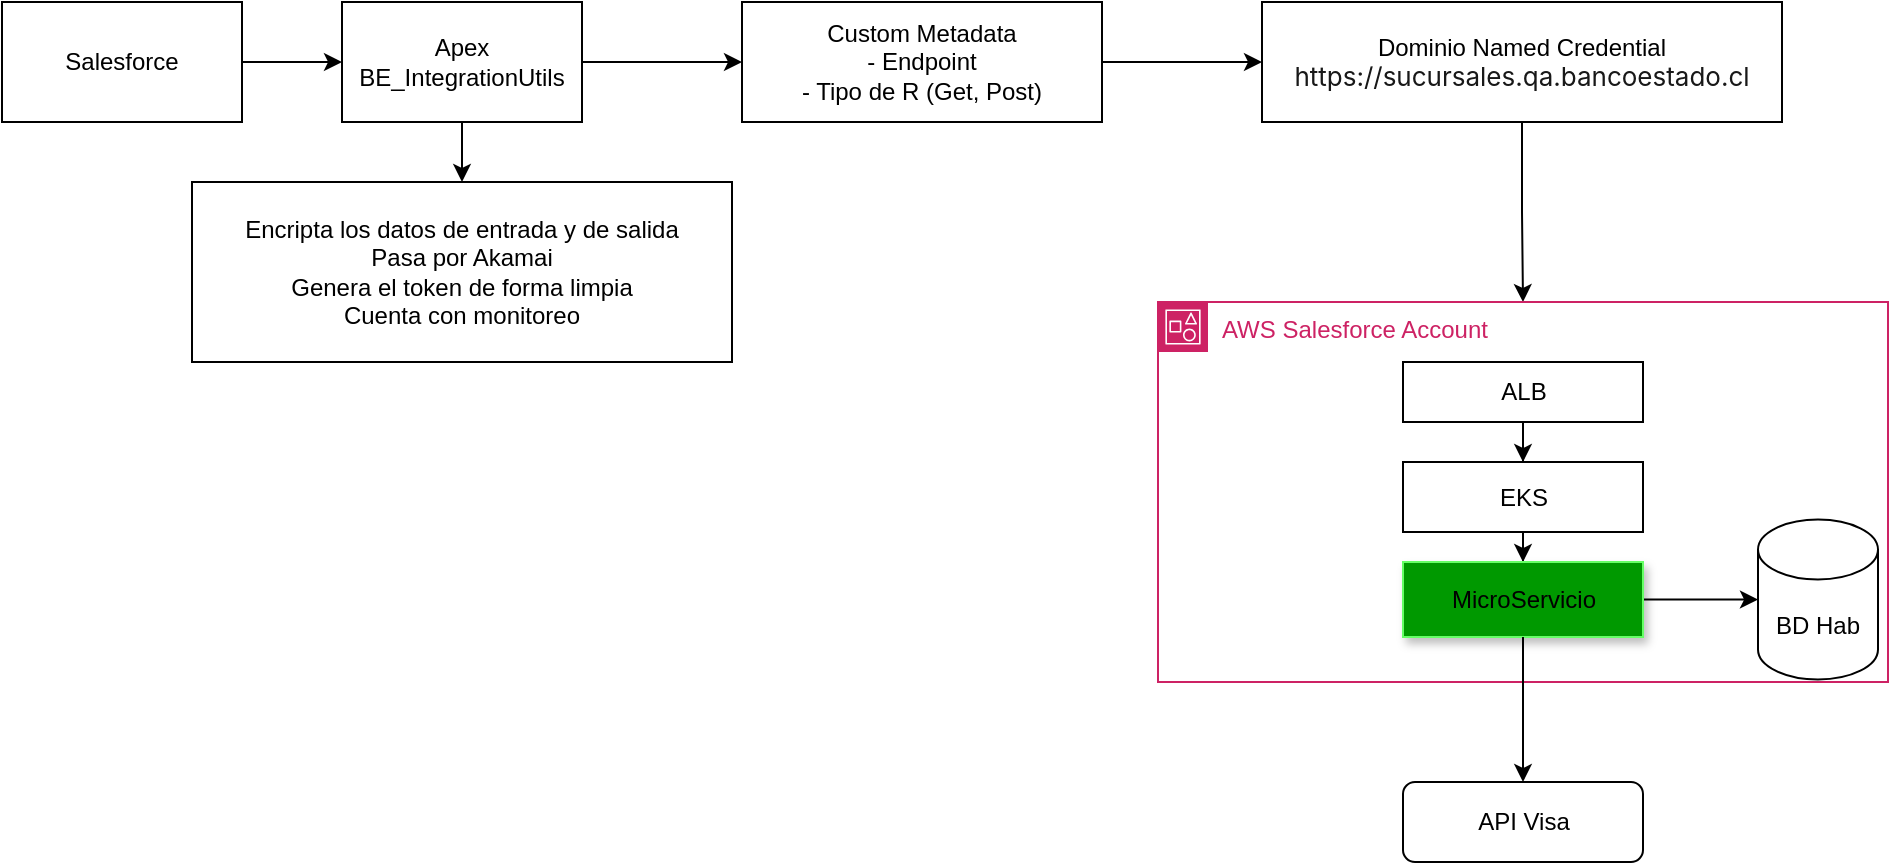 <mxfile version="26.2.14">
  <diagram name="Página-1" id="BEZ9pj3PYVd8zCaVRfvn">
    <mxGraphModel dx="1426" dy="743" grid="1" gridSize="10" guides="1" tooltips="1" connect="1" arrows="1" fold="1" page="1" pageScale="1" pageWidth="827" pageHeight="1169" math="0" shadow="0">
      <root>
        <mxCell id="0" />
        <mxCell id="1" parent="0" />
        <mxCell id="lu8BM5eNogGUctwTY50--3" value="" style="edgeStyle=orthogonalEdgeStyle;rounded=0;orthogonalLoop=1;jettySize=auto;html=1;" edge="1" parent="1" source="lu8BM5eNogGUctwTY50--1" target="lu8BM5eNogGUctwTY50--2">
          <mxGeometry relative="1" as="geometry" />
        </mxCell>
        <mxCell id="lu8BM5eNogGUctwTY50--1" value="Salesforce" style="rounded=0;whiteSpace=wrap;html=1;" vertex="1" parent="1">
          <mxGeometry x="70" y="170" width="120" height="60" as="geometry" />
        </mxCell>
        <mxCell id="lu8BM5eNogGUctwTY50--6" value="" style="edgeStyle=orthogonalEdgeStyle;rounded=0;orthogonalLoop=1;jettySize=auto;html=1;" edge="1" parent="1" source="lu8BM5eNogGUctwTY50--2" target="lu8BM5eNogGUctwTY50--5">
          <mxGeometry relative="1" as="geometry" />
        </mxCell>
        <mxCell id="lu8BM5eNogGUctwTY50--27" style="edgeStyle=orthogonalEdgeStyle;rounded=0;orthogonalLoop=1;jettySize=auto;html=1;entryX=0.5;entryY=0;entryDx=0;entryDy=0;" edge="1" parent="1" source="lu8BM5eNogGUctwTY50--2" target="lu8BM5eNogGUctwTY50--26">
          <mxGeometry relative="1" as="geometry" />
        </mxCell>
        <mxCell id="lu8BM5eNogGUctwTY50--2" value="Apex&lt;div&gt;BE_IntegrationUtils&lt;/div&gt;" style="rounded=0;whiteSpace=wrap;html=1;" vertex="1" parent="1">
          <mxGeometry x="240" y="170" width="120" height="60" as="geometry" />
        </mxCell>
        <mxCell id="lu8BM5eNogGUctwTY50--8" value="" style="edgeStyle=orthogonalEdgeStyle;rounded=0;orthogonalLoop=1;jettySize=auto;html=1;" edge="1" parent="1" source="lu8BM5eNogGUctwTY50--5" target="lu8BM5eNogGUctwTY50--7">
          <mxGeometry relative="1" as="geometry" />
        </mxCell>
        <mxCell id="lu8BM5eNogGUctwTY50--5" value="Custom Metadata&lt;div&gt;- Endpoint&lt;/div&gt;&lt;div&gt;- Tipo de R (Get, Post)&lt;/div&gt;" style="rounded=0;whiteSpace=wrap;html=1;" vertex="1" parent="1">
          <mxGeometry x="440" y="170" width="180" height="60" as="geometry" />
        </mxCell>
        <mxCell id="lu8BM5eNogGUctwTY50--25" style="edgeStyle=orthogonalEdgeStyle;rounded=0;orthogonalLoop=1;jettySize=auto;html=1;entryX=0.5;entryY=0;entryDx=0;entryDy=0;" edge="1" parent="1" source="lu8BM5eNogGUctwTY50--7" target="lu8BM5eNogGUctwTY50--10">
          <mxGeometry relative="1" as="geometry" />
        </mxCell>
        <mxCell id="lu8BM5eNogGUctwTY50--7" value="Dominio Named Credential&lt;div&gt;&lt;span style=&quot;color: rgb(24, 24, 24); font-family: -apple-system, BlinkMacSystemFont, &amp;quot;Segoe UI&amp;quot;, Roboto, Helvetica, Arial, sans-serif, &amp;quot;Apple Color Emoji&amp;quot;, &amp;quot;Segoe UI Emoji&amp;quot;, &amp;quot;Segoe UI Symbol&amp;quot;; font-size: 13px; text-align: left; text-wrap-mode: nowrap; background-color: rgb(255, 255, 255);&quot;&gt;https://sucursales.qa.bancoestado.cl&lt;/span&gt;&lt;/div&gt;" style="rounded=0;whiteSpace=wrap;html=1;" vertex="1" parent="1">
          <mxGeometry x="700" y="170" width="260" height="60" as="geometry" />
        </mxCell>
        <mxCell id="lu8BM5eNogGUctwTY50--10" value="AWS Salesforce Account" style="points=[[0,0],[0.25,0],[0.5,0],[0.75,0],[1,0],[1,0.25],[1,0.5],[1,0.75],[1,1],[0.75,1],[0.5,1],[0.25,1],[0,1],[0,0.75],[0,0.5],[0,0.25]];outlineConnect=0;gradientColor=none;html=1;whiteSpace=wrap;fontSize=12;fontStyle=0;container=1;pointerEvents=0;collapsible=0;recursiveResize=0;shape=mxgraph.aws4.group;grIcon=mxgraph.aws4.group_account;strokeColor=#CD2264;fillColor=none;verticalAlign=top;align=left;spacingLeft=30;fontColor=#CD2264;dashed=0;" vertex="1" parent="1">
          <mxGeometry x="648" y="320" width="365" height="190" as="geometry" />
        </mxCell>
        <mxCell id="lu8BM5eNogGUctwTY50--13" value="" style="edgeStyle=orthogonalEdgeStyle;rounded=0;orthogonalLoop=1;jettySize=auto;html=1;" edge="1" parent="lu8BM5eNogGUctwTY50--10" source="lu8BM5eNogGUctwTY50--11" target="lu8BM5eNogGUctwTY50--12">
          <mxGeometry relative="1" as="geometry" />
        </mxCell>
        <mxCell id="lu8BM5eNogGUctwTY50--11" value="ALB" style="rounded=0;whiteSpace=wrap;html=1;" vertex="1" parent="lu8BM5eNogGUctwTY50--10">
          <mxGeometry x="122.5" y="30" width="120" height="30" as="geometry" />
        </mxCell>
        <mxCell id="lu8BM5eNogGUctwTY50--15" value="" style="edgeStyle=orthogonalEdgeStyle;rounded=0;orthogonalLoop=1;jettySize=auto;html=1;" edge="1" parent="lu8BM5eNogGUctwTY50--10" source="lu8BM5eNogGUctwTY50--12" target="lu8BM5eNogGUctwTY50--14">
          <mxGeometry relative="1" as="geometry" />
        </mxCell>
        <mxCell id="lu8BM5eNogGUctwTY50--12" value="EKS" style="whiteSpace=wrap;html=1;rounded=0;" vertex="1" parent="lu8BM5eNogGUctwTY50--10">
          <mxGeometry x="122.5" y="80" width="120" height="35" as="geometry" />
        </mxCell>
        <mxCell id="lu8BM5eNogGUctwTY50--23" style="edgeStyle=orthogonalEdgeStyle;rounded=0;orthogonalLoop=1;jettySize=auto;html=1;" edge="1" parent="lu8BM5eNogGUctwTY50--10" source="lu8BM5eNogGUctwTY50--14" target="lu8BM5eNogGUctwTY50--22">
          <mxGeometry relative="1" as="geometry" />
        </mxCell>
        <mxCell id="lu8BM5eNogGUctwTY50--14" value="MicroServicio" style="rounded=0;whiteSpace=wrap;html=1;shadow=1;strokeColor=#66FF66;fillColor=#009900;" vertex="1" parent="lu8BM5eNogGUctwTY50--10">
          <mxGeometry x="122.5" y="130" width="120" height="37.5" as="geometry" />
        </mxCell>
        <mxCell id="lu8BM5eNogGUctwTY50--22" value="BD Hab" style="shape=cylinder3;whiteSpace=wrap;html=1;boundedLbl=1;backgroundOutline=1;size=15;" vertex="1" parent="lu8BM5eNogGUctwTY50--10">
          <mxGeometry x="300" y="108.75" width="60" height="80" as="geometry" />
        </mxCell>
        <mxCell id="lu8BM5eNogGUctwTY50--17" value="API Visa" style="rounded=1;whiteSpace=wrap;html=1;" vertex="1" parent="1">
          <mxGeometry x="770.5" y="560" width="120" height="40" as="geometry" />
        </mxCell>
        <mxCell id="lu8BM5eNogGUctwTY50--24" style="edgeStyle=orthogonalEdgeStyle;rounded=0;orthogonalLoop=1;jettySize=auto;html=1;entryX=0.5;entryY=0;entryDx=0;entryDy=0;" edge="1" parent="1" source="lu8BM5eNogGUctwTY50--14" target="lu8BM5eNogGUctwTY50--17">
          <mxGeometry relative="1" as="geometry" />
        </mxCell>
        <mxCell id="lu8BM5eNogGUctwTY50--26" value="Encripta los datos de entrada y de salida&lt;div&gt;Pasa por Akamai&lt;/div&gt;&lt;div&gt;Genera el token de forma limpia&lt;/div&gt;&lt;div&gt;Cuenta con monitoreo&lt;/div&gt;" style="rounded=0;whiteSpace=wrap;html=1;" vertex="1" parent="1">
          <mxGeometry x="165" y="260" width="270" height="90" as="geometry" />
        </mxCell>
      </root>
    </mxGraphModel>
  </diagram>
</mxfile>
